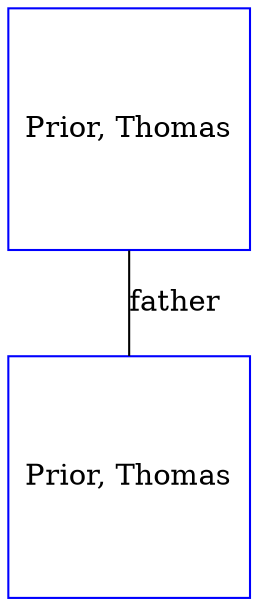 digraph D {
    edge [dir=none];    node [shape=box];    "013019"   [label="Prior, Thomas", shape=box, regular=1, color="blue"] ;
"013018"   [label="Prior, Thomas", shape=box, regular=1, color="blue"] ;
013019->013018 [label="father",arrowsize=0.0]; 
}